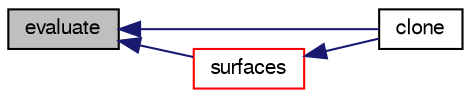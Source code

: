 digraph "evaluate"
{
  bgcolor="transparent";
  edge [fontname="FreeSans",fontsize="10",labelfontname="FreeSans",labelfontsize="10"];
  node [fontname="FreeSans",fontsize="10",shape=record];
  rankdir="LR";
  Node59 [label="evaluate",height=0.2,width=0.4,color="black", fillcolor="grey75", style="filled", fontcolor="black"];
  Node59 -> Node60 [dir="back",color="midnightblue",fontsize="10",style="solid",fontname="FreeSans"];
  Node60 [label="clone",height=0.2,width=0.4,color="black",URL="$a23414.html#ab54eaef726d8ede7bbe1cfcf13dc98fe",tooltip="Construct and return a clone setting internal field reference. "];
  Node59 -> Node61 [dir="back",color="midnightblue",fontsize="10",style="solid",fontname="FreeSans"];
  Node61 [label="surfaces",height=0.2,width=0.4,color="red",URL="$a23414.html#a1d43cf3cb16c69bc10c347404b82867a",tooltip="Surface to follow. Demand loads surfaceNames. "];
  Node61 -> Node60 [dir="back",color="midnightblue",fontsize="10",style="solid",fontname="FreeSans"];
}
